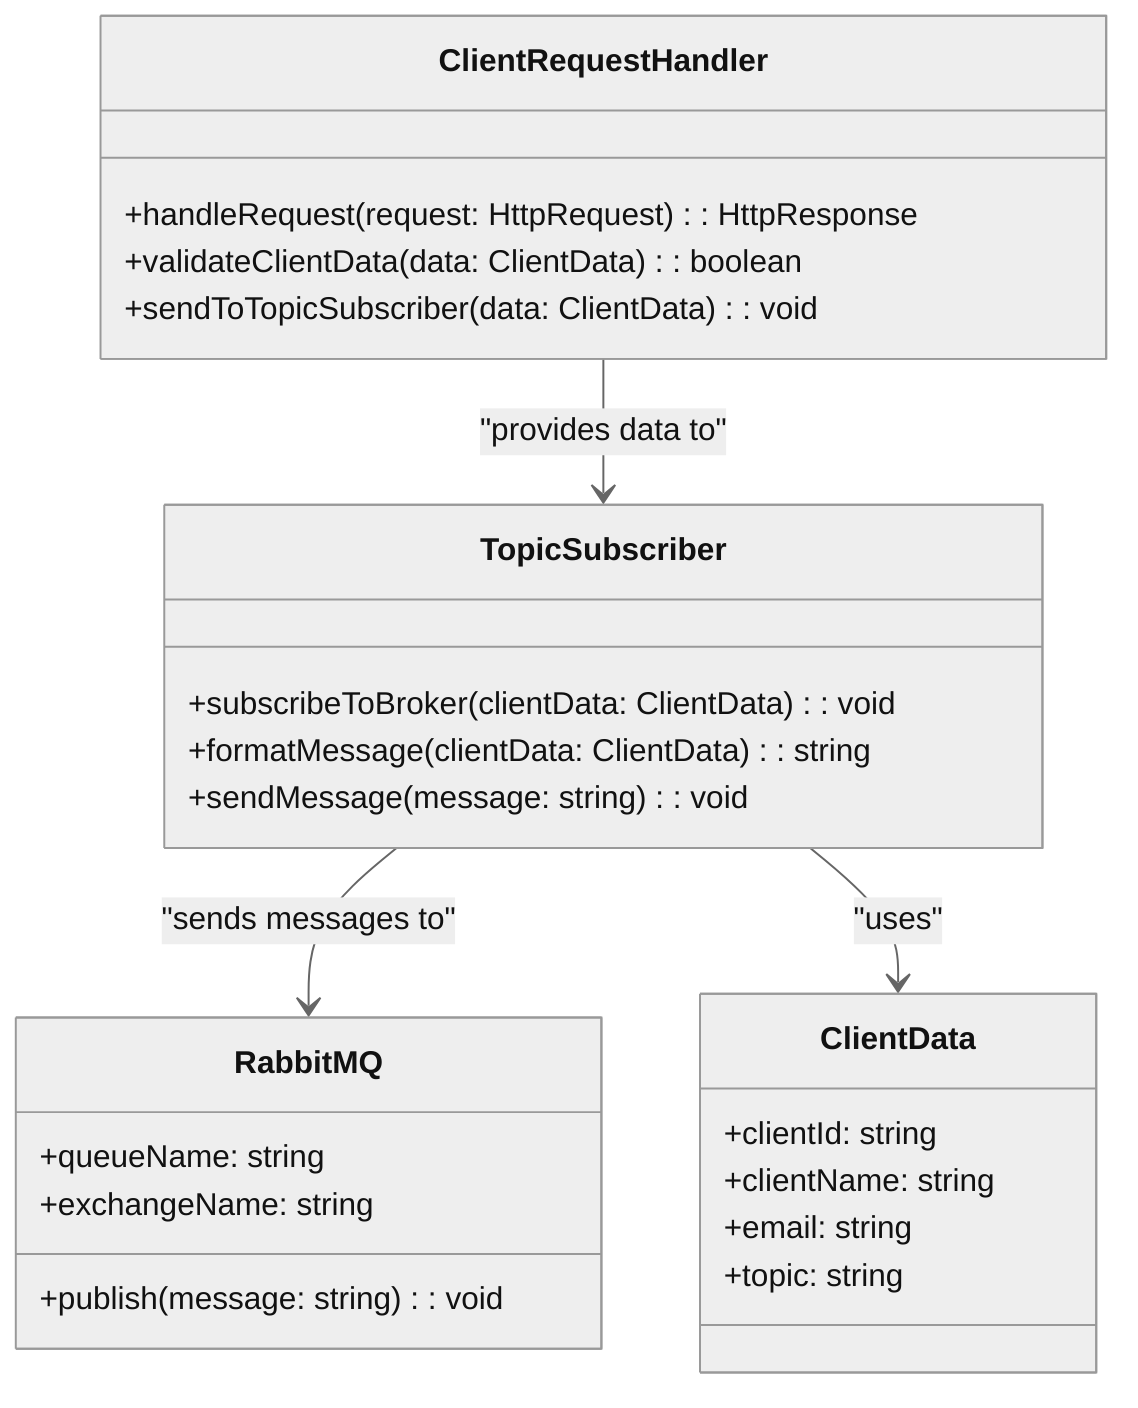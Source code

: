 %%{init: {"theme": "neutral"}}%%
classDiagram
    class TopicSubscriber {
        +subscribeToBroker(clientData: ClientData): void
        +formatMessage(clientData: ClientData): string
        +sendMessage(message: string): void
    }

    class ClientData {
        +clientId: string
        +clientName: string
        +email: string
        +topic: string
    }

    class RabbitMQ {
        +publish(message: string): void
        +queueName: string
        +exchangeName: string
    }

    class ClientRequestHandler {
        +handleRequest(request: HttpRequest): HttpResponse
        +validateClientData(data: ClientData): boolean
        +sendToTopicSubscriber(data: ClientData): void
    }
    ClientRequestHandler --> TopicSubscriber : "provides data to"
    TopicSubscriber --> RabbitMQ : "sends messages to"
    TopicSubscriber --> ClientData : "uses"